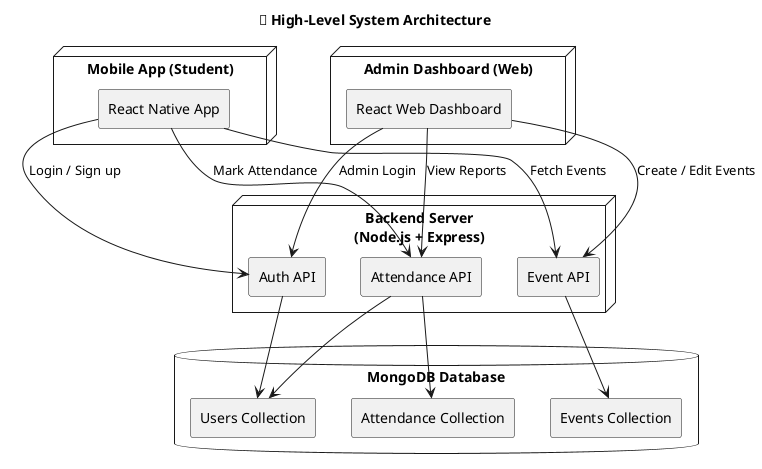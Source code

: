 @startuml

!define RECTANGLE class
skinparam componentStyle rectangle

title 📐 High-Level System Architecture

node "Mobile App (Student)" {
  [React Native App] as MobileApp
}

node "Admin Dashboard (Web)" {
  [React Web Dashboard] as Dashboard
}

node "Backend Server\n(Node.js + Express)" {
  [Auth API]
  [Event API]
  [Attendance API]
}

database "MongoDB Database" {
  [Users Collection]
  [Events Collection]
  [Attendance Collection]
}

MobileApp --> [Auth API] : Login / Sign up
MobileApp --> [Event API] : Fetch Events
MobileApp --> [Attendance API] : Mark Attendance

Dashboard --> [Event API] : Create / Edit Events
Dashboard --> [Attendance API] : View Reports
Dashboard --> [Auth API] : Admin Login

[Auth API] --> [Users Collection]
[Event API] --> [Events Collection]
[Attendance API] --> [Attendance Collection]
[Attendance API] --> [Users Collection]

@enduml
